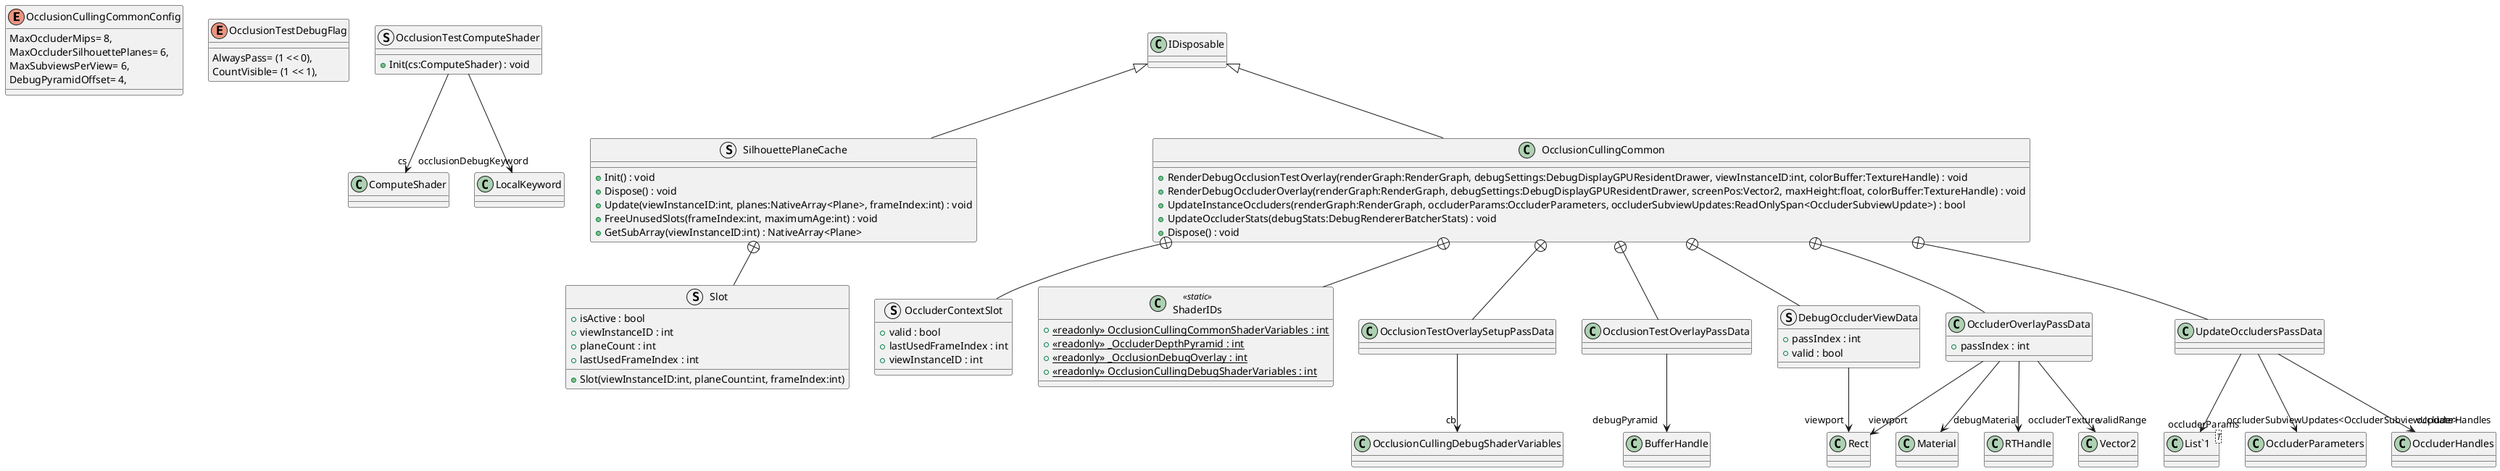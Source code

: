 @startuml
enum OcclusionCullingCommonConfig {
    MaxOccluderMips= 8,
    MaxOccluderSilhouettePlanes= 6,
    MaxSubviewsPerView= 6,
    DebugPyramidOffset= 4,
}
enum OcclusionTestDebugFlag {
    AlwaysPass= (1 << 0),
    CountVisible= (1 << 1),
}
struct OcclusionTestComputeShader {
    + Init(cs:ComputeShader) : void
}
struct SilhouettePlaneCache {
    + Init() : void
    + Dispose() : void
    + Update(viewInstanceID:int, planes:NativeArray<Plane>, frameIndex:int) : void
    + FreeUnusedSlots(frameIndex:int, maximumAge:int) : void
    + GetSubArray(viewInstanceID:int) : NativeArray<Plane>
}
class OcclusionCullingCommon {
    + RenderDebugOcclusionTestOverlay(renderGraph:RenderGraph, debugSettings:DebugDisplayGPUResidentDrawer, viewInstanceID:int, colorBuffer:TextureHandle) : void
    + RenderDebugOccluderOverlay(renderGraph:RenderGraph, debugSettings:DebugDisplayGPUResidentDrawer, screenPos:Vector2, maxHeight:float, colorBuffer:TextureHandle) : void
    + UpdateInstanceOccluders(renderGraph:RenderGraph, occluderParams:OccluderParameters, occluderSubviewUpdates:ReadOnlySpan<OccluderSubviewUpdate>) : bool
    + UpdateOccluderStats(debugStats:DebugRendererBatcherStats) : void
    + Dispose() : void
}
struct Slot {
    + isActive : bool
    + viewInstanceID : int
    + planeCount : int
    + lastUsedFrameIndex : int
    + Slot(viewInstanceID:int, planeCount:int, frameIndex:int)
}
struct OccluderContextSlot {
    + valid : bool
    + lastUsedFrameIndex : int
    + viewInstanceID : int
}
class ShaderIDs <<static>> {
    + {static} <<readonly>> OcclusionCullingCommonShaderVariables : int
    + {static} <<readonly>> _OccluderDepthPyramid : int
    + {static} <<readonly>> _OcclusionDebugOverlay : int
    + {static} <<readonly>> OcclusionCullingDebugShaderVariables : int
}
class OcclusionTestOverlaySetupPassData {
}
class OcclusionTestOverlayPassData {
}
struct DebugOccluderViewData {
    + passIndex : int
    + valid : bool
}
class OccluderOverlayPassData {
    + passIndex : int
}
class UpdateOccludersPassData {
}
class "List`1"<T> {
}
OcclusionTestComputeShader --> "cs" ComputeShader
OcclusionTestComputeShader --> "occlusionDebugKeyword" LocalKeyword
IDisposable <|-- SilhouettePlaneCache
IDisposable <|-- OcclusionCullingCommon
SilhouettePlaneCache +-- Slot
OcclusionCullingCommon +-- OccluderContextSlot
OcclusionCullingCommon +-- ShaderIDs
OcclusionCullingCommon +-- OcclusionTestOverlaySetupPassData
OcclusionTestOverlaySetupPassData --> "cb" OcclusionCullingDebugShaderVariables
OcclusionCullingCommon +-- OcclusionTestOverlayPassData
OcclusionTestOverlayPassData --> "debugPyramid" BufferHandle
OcclusionCullingCommon +-- DebugOccluderViewData
DebugOccluderViewData --> "viewport" Rect
OcclusionCullingCommon +-- OccluderOverlayPassData
OccluderOverlayPassData --> "debugMaterial" Material
OccluderOverlayPassData --> "occluderTexture" RTHandle
OccluderOverlayPassData --> "viewport" Rect
OccluderOverlayPassData --> "validRange" Vector2
OcclusionCullingCommon +-- UpdateOccludersPassData
UpdateOccludersPassData --> "occluderParams" OccluderParameters
UpdateOccludersPassData --> "occluderSubviewUpdates<OccluderSubviewUpdate>" "List`1"
UpdateOccludersPassData --> "occluderHandles" OccluderHandles
@enduml
